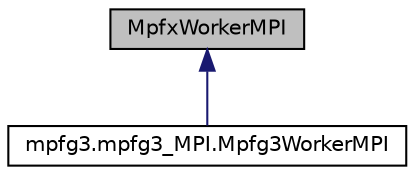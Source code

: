 digraph G
{
  edge [fontname="Helvetica",fontsize="10",labelfontname="Helvetica",labelfontsize="10"];
  node [fontname="Helvetica",fontsize="10",shape=record];
  Node1 [label="MpfxWorkerMPI",height=0.2,width=0.4,color="black", fillcolor="grey75", style="filled" fontcolor="black"];
  Node1 -> Node2 [dir=back,color="midnightblue",fontsize="10",style="solid",fontname="Helvetica"];
  Node2 [label="mpfg3.mpfg3_MPI.Mpfg3WorkerMPI",height=0.2,width=0.4,color="black", fillcolor="white", style="filled",URL="$classmpfg3_1_1mpfg3__MPI_1_1Mpfg3WorkerMPI.html"];
}
